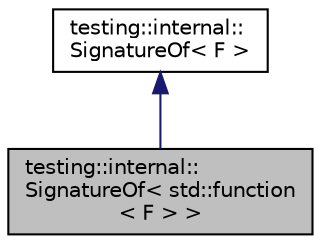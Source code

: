 digraph "testing::internal::SignatureOf&lt; std::function&lt; F &gt; &gt;"
{
  edge [fontname="Helvetica",fontsize="10",labelfontname="Helvetica",labelfontsize="10"];
  node [fontname="Helvetica",fontsize="10",shape=record];
  Node2 [label="testing::internal::\lSignatureOf\< std::function\l\< F \> \>",height=0.2,width=0.4,color="black", fillcolor="grey75", style="filled", fontcolor="black"];
  Node3 -> Node2 [dir="back",color="midnightblue",fontsize="10",style="solid",fontname="Helvetica"];
  Node3 [label="testing::internal::\lSignatureOf\< F \>",height=0.2,width=0.4,color="black", fillcolor="white", style="filled",URL="$structtesting_1_1internal_1_1_signature_of.html"];
}
